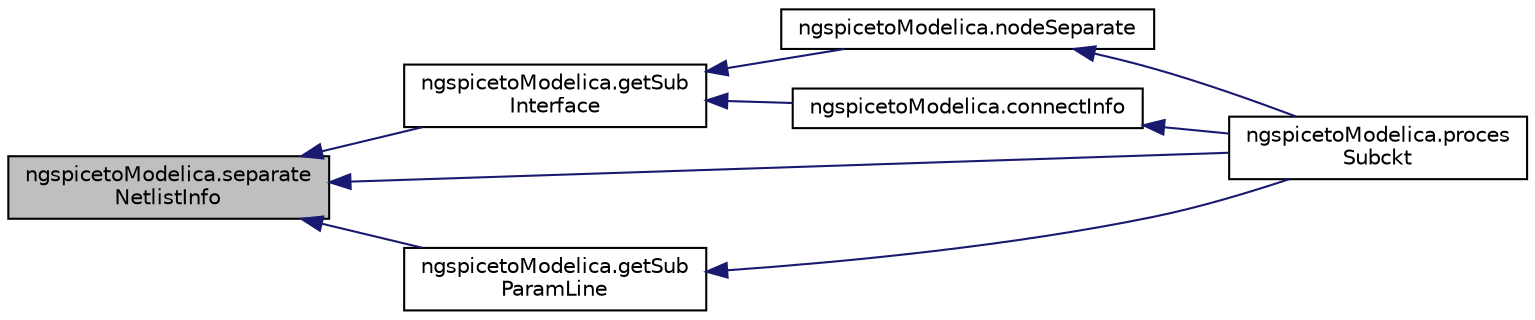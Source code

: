 digraph "ngspicetoModelica.separateNetlistInfo"
{
  edge [fontname="Helvetica",fontsize="10",labelfontname="Helvetica",labelfontsize="10"];
  node [fontname="Helvetica",fontsize="10",shape=record];
  rankdir="LR";
  Node60 [label="ngspicetoModelica.separate\lNetlistInfo",height=0.2,width=0.4,color="black", fillcolor="grey75", style="filled", fontcolor="black"];
  Node60 -> Node61 [dir="back",color="midnightblue",fontsize="10",style="solid",fontname="Helvetica"];
  Node61 [label="ngspicetoModelica.getSub\lInterface",height=0.2,width=0.4,color="black", fillcolor="white", style="filled",URL="$d2/d80/namespacengspiceto_modelica.html#abc67dd7763385b82262664882a3e26cf"];
  Node61 -> Node62 [dir="back",color="midnightblue",fontsize="10",style="solid",fontname="Helvetica"];
  Node62 [label="ngspicetoModelica.nodeSeparate",height=0.2,width=0.4,color="black", fillcolor="white", style="filled",URL="$d2/d80/namespacengspiceto_modelica.html#a6727f397c30bbe2deedb02639db8656a"];
  Node62 -> Node63 [dir="back",color="midnightblue",fontsize="10",style="solid",fontname="Helvetica"];
  Node63 [label="ngspicetoModelica.proces\lSubckt",height=0.2,width=0.4,color="black", fillcolor="white", style="filled",URL="$d2/d80/namespacengspiceto_modelica.html#a5591e4ee730a6da5fb757539763493d1",tooltip="Extract subckt data. "];
  Node61 -> Node64 [dir="back",color="midnightblue",fontsize="10",style="solid",fontname="Helvetica"];
  Node64 [label="ngspicetoModelica.connectInfo",height=0.2,width=0.4,color="black", fillcolor="white", style="filled",URL="$d2/d80/namespacengspiceto_modelica.html#ab54ea99f902d0b5e467a63b7c1af5a71"];
  Node64 -> Node63 [dir="back",color="midnightblue",fontsize="10",style="solid",fontname="Helvetica"];
  Node60 -> Node65 [dir="back",color="midnightblue",fontsize="10",style="solid",fontname="Helvetica"];
  Node65 [label="ngspicetoModelica.getSub\lParamLine",height=0.2,width=0.4,color="black", fillcolor="white", style="filled",URL="$d2/d80/namespacengspiceto_modelica.html#aa7f06aa7aa3eb886b1319325e5c1010b"];
  Node65 -> Node63 [dir="back",color="midnightblue",fontsize="10",style="solid",fontname="Helvetica"];
  Node60 -> Node63 [dir="back",color="midnightblue",fontsize="10",style="solid",fontname="Helvetica"];
}
